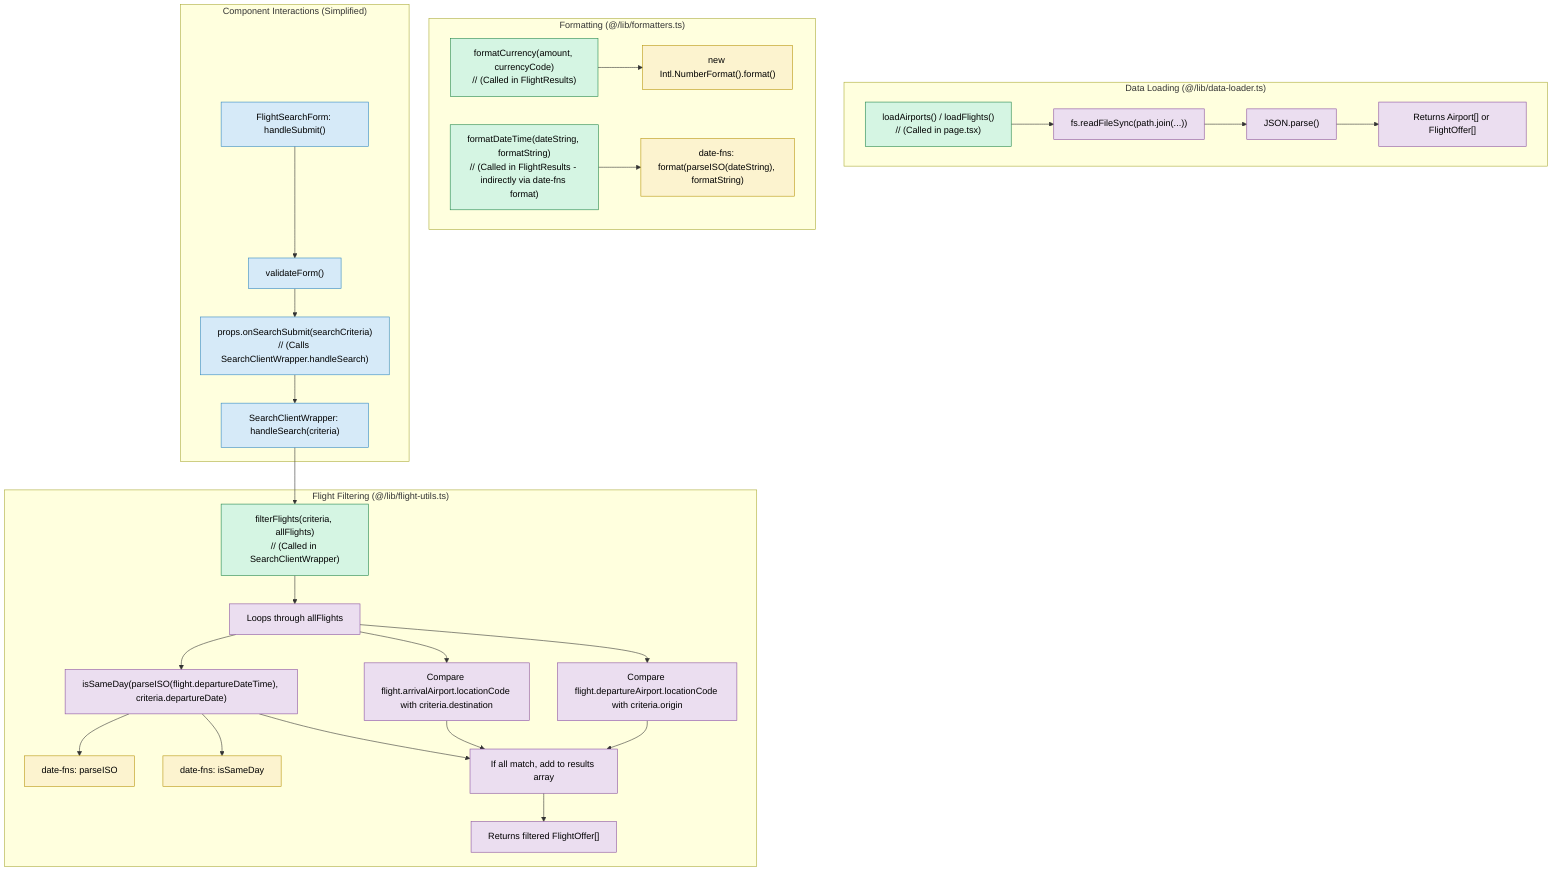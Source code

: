 graph TD
    subgraph "Data Loading (@/lib/data-loader.ts)"
        direction LR
        L_DL["loadAirports() / loadFlights()
// (Called in page.tsx)"] --> FS1["fs.readFileSync(path.join(...))"];
        FS1 --> JSONP["JSON.parse()"];
        JSONP --> R_Data["Returns Airport[] or FlightOffer[]"];
    end

    subgraph "Flight Filtering (@/lib/flight-utils.ts)"
        direction LR
        L_FU["filterFlights(criteria, allFlights)
// (Called in SearchClientWrapper)"] --> Loop["Loops through allFlights"];
        Loop --> C_Origin["Compare flight.departureAirport.locationCode with criteria.origin"];
        Loop --> C_Dest["Compare flight.arrivalAirport.locationCode with criteria.destination"];
        Loop --> C_Date["isSameDay(parseISO(flight.departureDateTime), criteria.departureDate)"];
        C_Date --> D_FNS1["date-fns: parseISO"];
        C_Date --> D_FNS2["date-fns: isSameDay"];
        C_Origin & C_Dest & C_Date --> AddToResults["If all match, add to results array"];
        AddToResults --> R_Filtered["Returns filtered FlightOffer[]"];
    end

    subgraph "Formatting (@/lib/formatters.ts)"
        direction LR
        L_FO_Currency["formatCurrency(amount, currencyCode)
// (Called in FlightResults)"] --> INTL_Currency["new Intl.NumberFormat().format()"];
        L_FO_DateTime["formatDateTime(dateString, formatString)
// (Called in FlightResults - indirectly via date-fns format)"] --> D_FNS_Format["date-fns: format(parseISO(dateString), formatString)"];
    end
    
    subgraph "Component Interactions (Simplified)"
        direction LR
        FSF_Submit["FlightSearchForm: handleSubmit()"] --> Validate["validateForm()"];
        Validate --> SCW_onSearch["props.onSearchSubmit(searchCriteria)
// (Calls SearchClientWrapper.handleSearch)"];
        SCW_onSearch --> SCW_HS["SearchClientWrapper: handleSearch(criteria)"];
        SCW_HS --> L_FU;
    end

    classDef libModule fill:#D5F5E3,stroke:#1E8449,color:#000;
    classDef componentMethod fill:#D6EAF8,stroke:#2E86C1,color:#000;
    classDef externalLib fill:#FCF3CF,stroke:#B7950B,color:#000;
    classDef internalCall fill:#EBDEF0,stroke:#884EA0,color:#000;

    class L_DL,L_FU,L_FO_Currency,L_FO_DateTime libModule;
    class FSF_Submit,SCW_onSearch,SCW_HS,Validate componentMethod;
    class FS1,JSONP,Loop,C_Origin,C_Dest,C_Date,AddToResults,R_Data,R_Filtered internalCall;
    class D_FNS1,D_FNS2,D_FNS_Format,INTL_Currency externalLib;